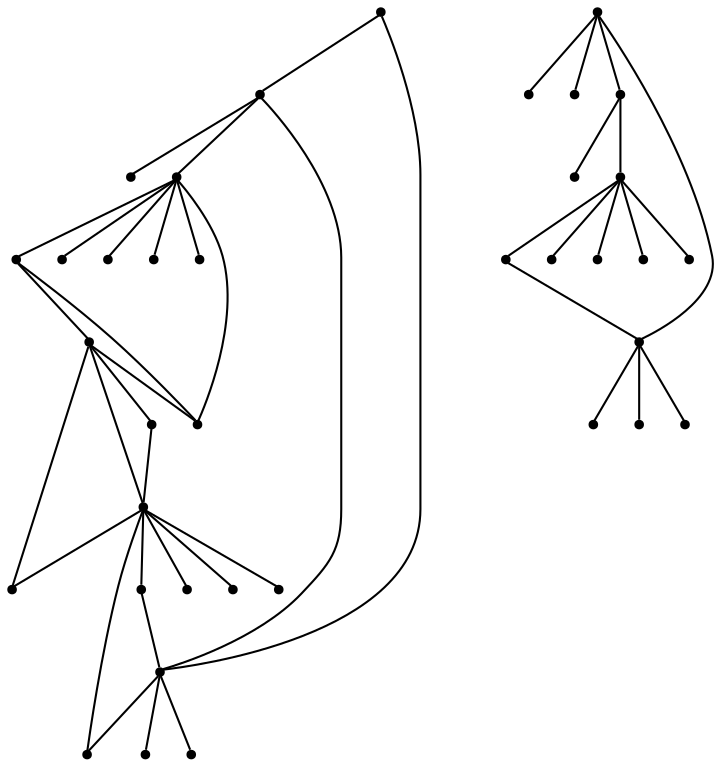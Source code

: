graph {
  node [shape=point,comment="{\"directed\":false,\"doi\":\"10.1007/978-3-642-11805-0_10\",\"figure\":\"3 (3)\"}"]

  v0 [pos="1454.8944107942802,2536.110568593471"]
  v1 [pos="1416.8661202719045,2497.5340255137476"]
  v2 [pos="1446.0753297495287,2591.8182778885703"]
  v3 [pos="1495.424555419212,2593.506386436821"]
  v4 [pos="1487.7313293989314,2617.3274666619855"]
  v5 [pos="1392.6605871865916,2600.69646191234"]
  v6 [pos="1421.1193008777705,2639.8356866410113"]
  v7 [pos="1446.8258891615756,2457.644494985072"]
  v8 [pos="1318.1051567787347,2496.2209744633883"]
  v9 [pos="1365.4528800786927,2648.713934266189"]
  v10 [pos="1340.4968193941338,2600.6965255137475"]
  v11 [pos="1381.0269640190656,2691.604624393475"]
  v12 [pos="1364.4531946226607,2694.543073004648"]
  v13 [pos="1347.939869547999,2691.604560792068"]
  v14 [pos="1286.3940931985544,2589.630007874587"]
  v15 [pos="1324.3598397543265,2551.053401193457"]
  v16 [pos="1278.263059412047,2536.110568593471"]
  v17 [pos="1295.0880544972974,2454.0807173389203"]
  v18 [pos="1281.5154729266499,2464.084328261994"]
  v19 [pos="1272.0709840286609,2477.901797564085"]
  v20 [pos="1311.2250659499057,2449.4539693752754"]
  v21 [pos="1312.0392191509868,2639.8356866410113"]
  v22 [pos="1159.6748631854389,2591.81827788857"]
  v23 [pos="1201.2682870554368,2617.3274666619855"]
  v24 [pos="1209.0240888551225,2593.506386436821"]
  v25 [pos="1130.403109741211,2497.5340255137476"]
  v26 [pos="1160.425422597486,2457.644494985072"]
  v27 [pos="1031.7047061210455,2496.220974463388"]
  v28 [pos="1078.989869547999,2648.713934266189"]
  v29 [pos="1094.626497454976,2691.6046243934748"]
  v30 [pos="1061.476843110905,2691.604560792068"]
  v31 [pos="1078.052728058571,2694.5430730046473"]
  v32 [pos="999.9310826678609,2589.630007874587"]
  v33 [pos="985.6704856517703,2477.9017975640845"]
  v34 [pos="1024.8245834794154,2449.4539693752754"]
  v35 [pos="995.1150063625602,2464.084328261994"]
  v36 [pos="1008.6875879332076,2454.0807173389203"]

  v0 -- v1 [id="-1",pos="1454.8944107942802,2536.110568593471 1416.8661202719045,2497.5340255137476 1416.8661202719045,2497.5340255137476 1416.8661202719045,2497.5340255137476"]
  v32 -- v28 [id="-2",pos="999.9310826678609,2589.630007874587 1078.989869547999,2648.713934266189 1078.989869547999,2648.713934266189 1078.989869547999,2648.713934266189"]
  v27 -- v36 [id="-3",pos="1031.7047061210455,2496.220974463388 1008.6875879332076,2454.0807173389203 1008.6875879332076,2454.0807173389203 1008.6875879332076,2454.0807173389203"]
  v27 -- v35 [id="-4",pos="1031.7047061210455,2496.220974463388 995.1150063625602,2464.084328261994 995.1150063625602,2464.084328261994 995.1150063625602,2464.084328261994"]
  v27 -- v34 [id="-5",pos="1031.7047061210455,2496.220974463388 1024.8245834794154,2449.4539693752754 1024.8245834794154,2449.4539693752754 1024.8245834794154,2449.4539693752754"]
  v27 -- v33 [id="-6",pos="1031.7047061210455,2496.220974463388 985.6704856517703,2477.9017975640845 985.6704856517703,2477.9017975640845 985.6704856517703,2477.9017975640845"]
  v27 -- v32 [id="-7",pos="1031.7047061210455,2496.220974463388 999.9310826678609,2589.630007874587 999.9310826678609,2589.630007874587 999.9310826678609,2589.630007874587"]
  v28 -- v31 [id="-8",pos="1078.989869547999,2648.713934266189 1078.052728058571,2694.5430730046473 1078.052728058571,2694.5430730046473 1078.052728058571,2694.5430730046473"]
  v28 -- v30 [id="-9",pos="1078.989869547999,2648.713934266189 1061.476843110905,2691.604560792068 1061.476843110905,2691.604560792068 1061.476843110905,2691.604560792068"]
  v28 -- v29 [id="-10",pos="1078.989869547999,2648.713934266189 1094.626497454976,2691.6046243934748 1094.626497454976,2691.6046243934748 1094.626497454976,2691.6046243934748"]
  v28 -- v22 [id="-11",pos="1078.989869547999,2648.713934266189 1159.6748631854389,2591.81827788857 1159.6748631854389,2591.81827788857 1159.6748631854389,2591.81827788857"]
  v25 -- v27 [id="-12",pos="1130.403109741211,2497.5340255137476 1031.7047061210455,2496.220974463388 1031.7047061210455,2496.220974463388 1031.7047061210455,2496.220974463388"]
  v25 -- v26 [id="-13",pos="1130.403109741211,2497.5340255137476 1160.425422597486,2457.644494985072 1160.425422597486,2457.644494985072 1160.425422597486,2457.644494985072"]
  v22 -- v25 [id="-14",pos="1159.6748631854389,2591.81827788857 1130.403109741211,2497.5340255137476 1130.403109741211,2497.5340255137476 1130.403109741211,2497.5340255137476"]
  v22 -- v24 [id="-15",pos="1159.6748631854389,2591.81827788857 1209.0240888551225,2593.506386436821 1209.0240888551225,2593.506386436821 1209.0240888551225,2593.506386436821"]
  v22 -- v23 [id="-16",pos="1159.6748631854389,2591.81827788857 1201.2682870554368,2617.3274666619855 1201.2682870554368,2617.3274666619855 1201.2682870554368,2617.3274666619855"]
  v2 -- v3 [id="-17",pos="1446.0753297495287,2591.8182778885703 1495.424555419212,2593.506386436821 1495.424555419212,2593.506386436821 1495.424555419212,2593.506386436821"]
  v2 -- v4 [id="-18",pos="1446.0753297495287,2591.8182778885703 1487.7313293989314,2617.3274666619855 1487.7313293989314,2617.3274666619855 1487.7313293989314,2617.3274666619855"]
  v2 -- v0 [id="-19",pos="1446.0753297495287,2591.8182778885703 1454.8944107942802,2536.110568593471 1454.8944107942802,2536.110568593471 1454.8944107942802,2536.110568593471"]
  v2 -- v1 [id="-20",pos="1446.0753297495287,2591.8182778885703 1416.8661202719045,2497.5340255137476 1416.8661202719045,2497.5340255137476 1416.8661202719045,2497.5340255137476"]
  v2 -- v5 [id="-21",pos="1446.0753297495287,2591.8182778885703 1392.6605871865916,2600.69646191234 1392.6605871865916,2600.69646191234 1392.6605871865916,2600.69646191234"]
  v6 -- v2 [id="-22",pos="1421.1193008777705,2639.8356866410113 1446.0753297495287,2591.8182778885703 1446.0753297495287,2591.8182778885703 1446.0753297495287,2591.8182778885703"]
  v1 -- v7 [id="-23",pos="1416.8661202719045,2497.5340255137476 1446.8258891615756,2457.644494985072 1446.8258891615756,2457.644494985072 1446.8258891615756,2457.644494985072"]
  v16 -- v15 [id="-24",pos="1278.263059412047,2536.110568593471 1324.3598397543265,2551.053401193457 1324.3598397543265,2551.053401193457 1324.3598397543265,2551.053401193457"]
  v16 -- v14 [id="-25",pos="1278.263059412047,2536.110568593471 1286.3940931985544,2589.630007874587 1286.3940931985544,2589.630007874587 1286.3940931985544,2589.630007874587"]
  v14 -- v15 [id="-26",pos="1286.3940931985544,2589.630007874587 1324.3598397543265,2551.053401193457 1324.3598397543265,2551.053401193457 1324.3598397543265,2551.053401193457"]
  v14 -- v21 [id="-27",pos="1286.3940931985544,2589.630007874587 1312.0392191509868,2639.8356866410113 1312.0392191509868,2639.8356866410113 1312.0392191509868,2639.8356866410113"]
  v14 -- v9 [id="-28",pos="1286.3940931985544,2589.630007874587 1365.4528800786927,2648.713934266189 1365.4528800786927,2648.713934266189 1365.4528800786927,2648.713934266189"]
  v21 -- v9 [id="-29",pos="1312.0392191509868,2639.8356866410113 1365.4528800786927,2648.713934266189 1365.4528800786927,2648.713934266189 1365.4528800786927,2648.713934266189"]
  v8 -- v20 [id="-30",pos="1318.1051567787347,2496.2209744633883 1311.2250659499057,2449.4539693752754 1311.2250659499057,2449.4539693752754 1311.2250659499057,2449.4539693752754"]
  v8 -- v19 [id="-31",pos="1318.1051567787347,2496.2209744633883 1272.0709840286609,2477.901797564085 1272.0709840286609,2477.901797564085 1272.0709840286609,2477.901797564085"]
  v8 -- v18 [id="-32",pos="1318.1051567787347,2496.2209744633883 1281.5154729266499,2464.084328261994 1281.5154729266499,2464.084328261994 1281.5154729266499,2464.084328261994"]
  v8 -- v17 [id="-33",pos="1318.1051567787347,2496.2209744633883 1295.0880544972974,2454.0807173389203 1295.0880544972974,2454.0807173389203 1295.0880544972974,2454.0807173389203"]
  v8 -- v16 [id="-34",pos="1318.1051567787347,2496.2209744633883 1278.263059412047,2536.110568593471 1278.263059412047,2536.110568593471 1278.263059412047,2536.110568593471"]
  v15 -- v8 [id="-35",pos="1324.3598397543265,2551.053401193457 1318.1051567787347,2496.2209744633883 1318.1051567787347,2496.2209744633883 1318.1051567787347,2496.2209744633883"]
  v10 -- v14 [id="-36",pos="1340.4968193941338,2600.6965255137475 1286.3940931985544,2589.630007874587 1286.3940931985544,2589.630007874587 1286.3940931985544,2589.630007874587"]
  v9 -- v13 [id="-37",pos="1365.4528800786927,2648.713934266189 1347.939869547999,2691.604560792068 1347.939869547999,2691.604560792068 1347.939869547999,2691.604560792068"]
  v9 -- v12 [id="-38",pos="1365.4528800786927,2648.713934266189 1364.4531946226607,2694.543073004648 1364.4531946226607,2694.543073004648 1364.4531946226607,2694.543073004648"]
  v9 -- v11 [id="-39",pos="1365.4528800786927,2648.713934266189 1381.0269640190656,2691.604624393475 1381.0269640190656,2691.604624393475 1381.0269640190656,2691.604624393475"]
  v9 -- v10 [id="-40",pos="1365.4528800786927,2648.713934266189 1340.4968193941338,2600.6965255137475 1340.4968193941338,2600.6965255137475 1340.4968193941338,2600.6965255137475"]
  v9 -- v6 [id="-41",pos="1365.4528800786927,2648.713934266189 1421.1193008777705,2639.8356866410113 1421.1193008777705,2639.8356866410113 1421.1193008777705,2639.8356866410113"]
  v5 -- v9 [id="-42",pos="1392.6605871865916,2600.69646191234 1365.4528800786927,2648.713934266189 1365.4528800786927,2648.713934266189 1365.4528800786927,2648.713934266189"]
  v1 -- v8 [id="-43",pos="1416.8661202719045,2497.5340255137476 1318.1051567787347,2496.2209744633883 1318.1051567787347,2496.2209744633883 1318.1051567787347,2496.2209744633883"]
}